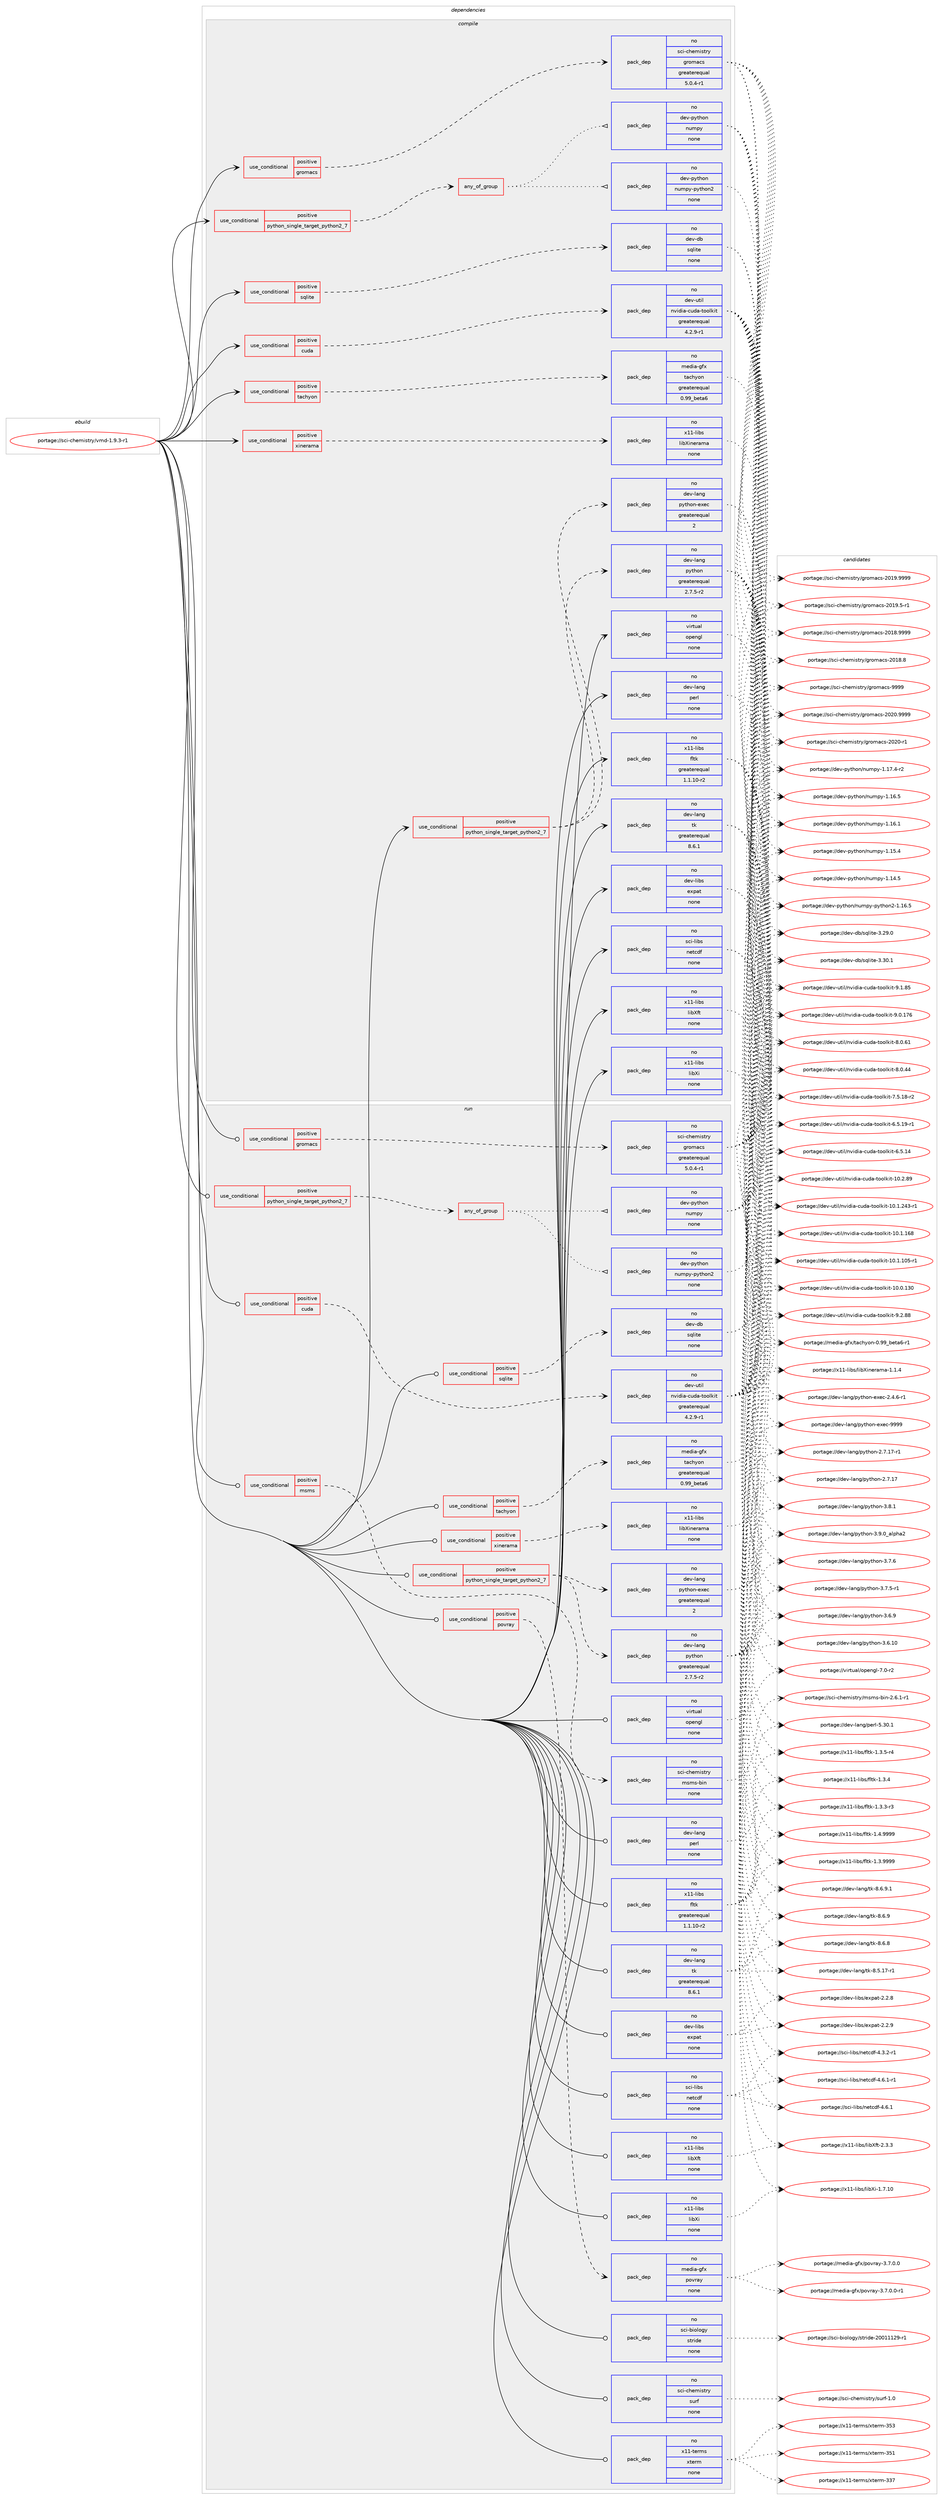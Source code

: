 digraph prolog {

# *************
# Graph options
# *************

newrank=true;
concentrate=true;
compound=true;
graph [rankdir=LR,fontname=Helvetica,fontsize=10,ranksep=1.5];#, ranksep=2.5, nodesep=0.2];
edge  [arrowhead=vee];
node  [fontname=Helvetica,fontsize=10];

# **********
# The ebuild
# **********

subgraph cluster_leftcol {
color=gray;
rank=same;
label=<<i>ebuild</i>>;
id [label="portage://sci-chemistry/vmd-1.9.3-r1", color=red, width=4, href="../sci-chemistry/vmd-1.9.3-r1.svg"];
}

# ****************
# The dependencies
# ****************

subgraph cluster_midcol {
color=gray;
label=<<i>dependencies</i>>;
subgraph cluster_compile {
fillcolor="#eeeeee";
style=filled;
label=<<i>compile</i>>;
subgraph cond20240 {
dependency99669 [label=<<TABLE BORDER="0" CELLBORDER="1" CELLSPACING="0" CELLPADDING="4"><TR><TD ROWSPAN="3" CELLPADDING="10">use_conditional</TD></TR><TR><TD>positive</TD></TR><TR><TD>cuda</TD></TR></TABLE>>, shape=none, color=red];
subgraph pack77766 {
dependency99670 [label=<<TABLE BORDER="0" CELLBORDER="1" CELLSPACING="0" CELLPADDING="4" WIDTH="220"><TR><TD ROWSPAN="6" CELLPADDING="30">pack_dep</TD></TR><TR><TD WIDTH="110">no</TD></TR><TR><TD>dev-util</TD></TR><TR><TD>nvidia-cuda-toolkit</TD></TR><TR><TD>greaterequal</TD></TR><TR><TD>4.2.9-r1</TD></TR></TABLE>>, shape=none, color=blue];
}
dependency99669:e -> dependency99670:w [weight=20,style="dashed",arrowhead="vee"];
}
id:e -> dependency99669:w [weight=20,style="solid",arrowhead="vee"];
subgraph cond20241 {
dependency99671 [label=<<TABLE BORDER="0" CELLBORDER="1" CELLSPACING="0" CELLPADDING="4"><TR><TD ROWSPAN="3" CELLPADDING="10">use_conditional</TD></TR><TR><TD>positive</TD></TR><TR><TD>gromacs</TD></TR></TABLE>>, shape=none, color=red];
subgraph pack77767 {
dependency99672 [label=<<TABLE BORDER="0" CELLBORDER="1" CELLSPACING="0" CELLPADDING="4" WIDTH="220"><TR><TD ROWSPAN="6" CELLPADDING="30">pack_dep</TD></TR><TR><TD WIDTH="110">no</TD></TR><TR><TD>sci-chemistry</TD></TR><TR><TD>gromacs</TD></TR><TR><TD>greaterequal</TD></TR><TR><TD>5.0.4-r1</TD></TR></TABLE>>, shape=none, color=blue];
}
dependency99671:e -> dependency99672:w [weight=20,style="dashed",arrowhead="vee"];
}
id:e -> dependency99671:w [weight=20,style="solid",arrowhead="vee"];
subgraph cond20242 {
dependency99673 [label=<<TABLE BORDER="0" CELLBORDER="1" CELLSPACING="0" CELLPADDING="4"><TR><TD ROWSPAN="3" CELLPADDING="10">use_conditional</TD></TR><TR><TD>positive</TD></TR><TR><TD>python_single_target_python2_7</TD></TR></TABLE>>, shape=none, color=red];
subgraph any1579 {
dependency99674 [label=<<TABLE BORDER="0" CELLBORDER="1" CELLSPACING="0" CELLPADDING="4"><TR><TD CELLPADDING="10">any_of_group</TD></TR></TABLE>>, shape=none, color=red];subgraph pack77768 {
dependency99675 [label=<<TABLE BORDER="0" CELLBORDER="1" CELLSPACING="0" CELLPADDING="4" WIDTH="220"><TR><TD ROWSPAN="6" CELLPADDING="30">pack_dep</TD></TR><TR><TD WIDTH="110">no</TD></TR><TR><TD>dev-python</TD></TR><TR><TD>numpy-python2</TD></TR><TR><TD>none</TD></TR><TR><TD></TD></TR></TABLE>>, shape=none, color=blue];
}
dependency99674:e -> dependency99675:w [weight=20,style="dotted",arrowhead="oinv"];
subgraph pack77769 {
dependency99676 [label=<<TABLE BORDER="0" CELLBORDER="1" CELLSPACING="0" CELLPADDING="4" WIDTH="220"><TR><TD ROWSPAN="6" CELLPADDING="30">pack_dep</TD></TR><TR><TD WIDTH="110">no</TD></TR><TR><TD>dev-python</TD></TR><TR><TD>numpy</TD></TR><TR><TD>none</TD></TR><TR><TD></TD></TR></TABLE>>, shape=none, color=blue];
}
dependency99674:e -> dependency99676:w [weight=20,style="dotted",arrowhead="oinv"];
}
dependency99673:e -> dependency99674:w [weight=20,style="dashed",arrowhead="vee"];
}
id:e -> dependency99673:w [weight=20,style="solid",arrowhead="vee"];
subgraph cond20243 {
dependency99677 [label=<<TABLE BORDER="0" CELLBORDER="1" CELLSPACING="0" CELLPADDING="4"><TR><TD ROWSPAN="3" CELLPADDING="10">use_conditional</TD></TR><TR><TD>positive</TD></TR><TR><TD>python_single_target_python2_7</TD></TR></TABLE>>, shape=none, color=red];
subgraph pack77770 {
dependency99678 [label=<<TABLE BORDER="0" CELLBORDER="1" CELLSPACING="0" CELLPADDING="4" WIDTH="220"><TR><TD ROWSPAN="6" CELLPADDING="30">pack_dep</TD></TR><TR><TD WIDTH="110">no</TD></TR><TR><TD>dev-lang</TD></TR><TR><TD>python</TD></TR><TR><TD>greaterequal</TD></TR><TR><TD>2.7.5-r2</TD></TR></TABLE>>, shape=none, color=blue];
}
dependency99677:e -> dependency99678:w [weight=20,style="dashed",arrowhead="vee"];
subgraph pack77771 {
dependency99679 [label=<<TABLE BORDER="0" CELLBORDER="1" CELLSPACING="0" CELLPADDING="4" WIDTH="220"><TR><TD ROWSPAN="6" CELLPADDING="30">pack_dep</TD></TR><TR><TD WIDTH="110">no</TD></TR><TR><TD>dev-lang</TD></TR><TR><TD>python-exec</TD></TR><TR><TD>greaterequal</TD></TR><TR><TD>2</TD></TR></TABLE>>, shape=none, color=blue];
}
dependency99677:e -> dependency99679:w [weight=20,style="dashed",arrowhead="vee"];
}
id:e -> dependency99677:w [weight=20,style="solid",arrowhead="vee"];
subgraph cond20244 {
dependency99680 [label=<<TABLE BORDER="0" CELLBORDER="1" CELLSPACING="0" CELLPADDING="4"><TR><TD ROWSPAN="3" CELLPADDING="10">use_conditional</TD></TR><TR><TD>positive</TD></TR><TR><TD>sqlite</TD></TR></TABLE>>, shape=none, color=red];
subgraph pack77772 {
dependency99681 [label=<<TABLE BORDER="0" CELLBORDER="1" CELLSPACING="0" CELLPADDING="4" WIDTH="220"><TR><TD ROWSPAN="6" CELLPADDING="30">pack_dep</TD></TR><TR><TD WIDTH="110">no</TD></TR><TR><TD>dev-db</TD></TR><TR><TD>sqlite</TD></TR><TR><TD>none</TD></TR><TR><TD></TD></TR></TABLE>>, shape=none, color=blue];
}
dependency99680:e -> dependency99681:w [weight=20,style="dashed",arrowhead="vee"];
}
id:e -> dependency99680:w [weight=20,style="solid",arrowhead="vee"];
subgraph cond20245 {
dependency99682 [label=<<TABLE BORDER="0" CELLBORDER="1" CELLSPACING="0" CELLPADDING="4"><TR><TD ROWSPAN="3" CELLPADDING="10">use_conditional</TD></TR><TR><TD>positive</TD></TR><TR><TD>tachyon</TD></TR></TABLE>>, shape=none, color=red];
subgraph pack77773 {
dependency99683 [label=<<TABLE BORDER="0" CELLBORDER="1" CELLSPACING="0" CELLPADDING="4" WIDTH="220"><TR><TD ROWSPAN="6" CELLPADDING="30">pack_dep</TD></TR><TR><TD WIDTH="110">no</TD></TR><TR><TD>media-gfx</TD></TR><TR><TD>tachyon</TD></TR><TR><TD>greaterequal</TD></TR><TR><TD>0.99_beta6</TD></TR></TABLE>>, shape=none, color=blue];
}
dependency99682:e -> dependency99683:w [weight=20,style="dashed",arrowhead="vee"];
}
id:e -> dependency99682:w [weight=20,style="solid",arrowhead="vee"];
subgraph cond20246 {
dependency99684 [label=<<TABLE BORDER="0" CELLBORDER="1" CELLSPACING="0" CELLPADDING="4"><TR><TD ROWSPAN="3" CELLPADDING="10">use_conditional</TD></TR><TR><TD>positive</TD></TR><TR><TD>xinerama</TD></TR></TABLE>>, shape=none, color=red];
subgraph pack77774 {
dependency99685 [label=<<TABLE BORDER="0" CELLBORDER="1" CELLSPACING="0" CELLPADDING="4" WIDTH="220"><TR><TD ROWSPAN="6" CELLPADDING="30">pack_dep</TD></TR><TR><TD WIDTH="110">no</TD></TR><TR><TD>x11-libs</TD></TR><TR><TD>libXinerama</TD></TR><TR><TD>none</TD></TR><TR><TD></TD></TR></TABLE>>, shape=none, color=blue];
}
dependency99684:e -> dependency99685:w [weight=20,style="dashed",arrowhead="vee"];
}
id:e -> dependency99684:w [weight=20,style="solid",arrowhead="vee"];
subgraph pack77775 {
dependency99686 [label=<<TABLE BORDER="0" CELLBORDER="1" CELLSPACING="0" CELLPADDING="4" WIDTH="220"><TR><TD ROWSPAN="6" CELLPADDING="30">pack_dep</TD></TR><TR><TD WIDTH="110">no</TD></TR><TR><TD>dev-lang</TD></TR><TR><TD>perl</TD></TR><TR><TD>none</TD></TR><TR><TD></TD></TR></TABLE>>, shape=none, color=blue];
}
id:e -> dependency99686:w [weight=20,style="solid",arrowhead="vee"];
subgraph pack77776 {
dependency99687 [label=<<TABLE BORDER="0" CELLBORDER="1" CELLSPACING="0" CELLPADDING="4" WIDTH="220"><TR><TD ROWSPAN="6" CELLPADDING="30">pack_dep</TD></TR><TR><TD WIDTH="110">no</TD></TR><TR><TD>dev-lang</TD></TR><TR><TD>tk</TD></TR><TR><TD>greaterequal</TD></TR><TR><TD>8.6.1</TD></TR></TABLE>>, shape=none, color=blue];
}
id:e -> dependency99687:w [weight=20,style="solid",arrowhead="vee"];
subgraph pack77777 {
dependency99688 [label=<<TABLE BORDER="0" CELLBORDER="1" CELLSPACING="0" CELLPADDING="4" WIDTH="220"><TR><TD ROWSPAN="6" CELLPADDING="30">pack_dep</TD></TR><TR><TD WIDTH="110">no</TD></TR><TR><TD>dev-libs</TD></TR><TR><TD>expat</TD></TR><TR><TD>none</TD></TR><TR><TD></TD></TR></TABLE>>, shape=none, color=blue];
}
id:e -> dependency99688:w [weight=20,style="solid",arrowhead="vee"];
subgraph pack77778 {
dependency99689 [label=<<TABLE BORDER="0" CELLBORDER="1" CELLSPACING="0" CELLPADDING="4" WIDTH="220"><TR><TD ROWSPAN="6" CELLPADDING="30">pack_dep</TD></TR><TR><TD WIDTH="110">no</TD></TR><TR><TD>sci-libs</TD></TR><TR><TD>netcdf</TD></TR><TR><TD>none</TD></TR><TR><TD></TD></TR></TABLE>>, shape=none, color=blue];
}
id:e -> dependency99689:w [weight=20,style="solid",arrowhead="vee"];
subgraph pack77779 {
dependency99690 [label=<<TABLE BORDER="0" CELLBORDER="1" CELLSPACING="0" CELLPADDING="4" WIDTH="220"><TR><TD ROWSPAN="6" CELLPADDING="30">pack_dep</TD></TR><TR><TD WIDTH="110">no</TD></TR><TR><TD>virtual</TD></TR><TR><TD>opengl</TD></TR><TR><TD>none</TD></TR><TR><TD></TD></TR></TABLE>>, shape=none, color=blue];
}
id:e -> dependency99690:w [weight=20,style="solid",arrowhead="vee"];
subgraph pack77780 {
dependency99691 [label=<<TABLE BORDER="0" CELLBORDER="1" CELLSPACING="0" CELLPADDING="4" WIDTH="220"><TR><TD ROWSPAN="6" CELLPADDING="30">pack_dep</TD></TR><TR><TD WIDTH="110">no</TD></TR><TR><TD>x11-libs</TD></TR><TR><TD>fltk</TD></TR><TR><TD>greaterequal</TD></TR><TR><TD>1.1.10-r2</TD></TR></TABLE>>, shape=none, color=blue];
}
id:e -> dependency99691:w [weight=20,style="solid",arrowhead="vee"];
subgraph pack77781 {
dependency99692 [label=<<TABLE BORDER="0" CELLBORDER="1" CELLSPACING="0" CELLPADDING="4" WIDTH="220"><TR><TD ROWSPAN="6" CELLPADDING="30">pack_dep</TD></TR><TR><TD WIDTH="110">no</TD></TR><TR><TD>x11-libs</TD></TR><TR><TD>libXft</TD></TR><TR><TD>none</TD></TR><TR><TD></TD></TR></TABLE>>, shape=none, color=blue];
}
id:e -> dependency99692:w [weight=20,style="solid",arrowhead="vee"];
subgraph pack77782 {
dependency99693 [label=<<TABLE BORDER="0" CELLBORDER="1" CELLSPACING="0" CELLPADDING="4" WIDTH="220"><TR><TD ROWSPAN="6" CELLPADDING="30">pack_dep</TD></TR><TR><TD WIDTH="110">no</TD></TR><TR><TD>x11-libs</TD></TR><TR><TD>libXi</TD></TR><TR><TD>none</TD></TR><TR><TD></TD></TR></TABLE>>, shape=none, color=blue];
}
id:e -> dependency99693:w [weight=20,style="solid",arrowhead="vee"];
}
subgraph cluster_compileandrun {
fillcolor="#eeeeee";
style=filled;
label=<<i>compile and run</i>>;
}
subgraph cluster_run {
fillcolor="#eeeeee";
style=filled;
label=<<i>run</i>>;
subgraph cond20247 {
dependency99694 [label=<<TABLE BORDER="0" CELLBORDER="1" CELLSPACING="0" CELLPADDING="4"><TR><TD ROWSPAN="3" CELLPADDING="10">use_conditional</TD></TR><TR><TD>positive</TD></TR><TR><TD>cuda</TD></TR></TABLE>>, shape=none, color=red];
subgraph pack77783 {
dependency99695 [label=<<TABLE BORDER="0" CELLBORDER="1" CELLSPACING="0" CELLPADDING="4" WIDTH="220"><TR><TD ROWSPAN="6" CELLPADDING="30">pack_dep</TD></TR><TR><TD WIDTH="110">no</TD></TR><TR><TD>dev-util</TD></TR><TR><TD>nvidia-cuda-toolkit</TD></TR><TR><TD>greaterequal</TD></TR><TR><TD>4.2.9-r1</TD></TR></TABLE>>, shape=none, color=blue];
}
dependency99694:e -> dependency99695:w [weight=20,style="dashed",arrowhead="vee"];
}
id:e -> dependency99694:w [weight=20,style="solid",arrowhead="odot"];
subgraph cond20248 {
dependency99696 [label=<<TABLE BORDER="0" CELLBORDER="1" CELLSPACING="0" CELLPADDING="4"><TR><TD ROWSPAN="3" CELLPADDING="10">use_conditional</TD></TR><TR><TD>positive</TD></TR><TR><TD>gromacs</TD></TR></TABLE>>, shape=none, color=red];
subgraph pack77784 {
dependency99697 [label=<<TABLE BORDER="0" CELLBORDER="1" CELLSPACING="0" CELLPADDING="4" WIDTH="220"><TR><TD ROWSPAN="6" CELLPADDING="30">pack_dep</TD></TR><TR><TD WIDTH="110">no</TD></TR><TR><TD>sci-chemistry</TD></TR><TR><TD>gromacs</TD></TR><TR><TD>greaterequal</TD></TR><TR><TD>5.0.4-r1</TD></TR></TABLE>>, shape=none, color=blue];
}
dependency99696:e -> dependency99697:w [weight=20,style="dashed",arrowhead="vee"];
}
id:e -> dependency99696:w [weight=20,style="solid",arrowhead="odot"];
subgraph cond20249 {
dependency99698 [label=<<TABLE BORDER="0" CELLBORDER="1" CELLSPACING="0" CELLPADDING="4"><TR><TD ROWSPAN="3" CELLPADDING="10">use_conditional</TD></TR><TR><TD>positive</TD></TR><TR><TD>msms</TD></TR></TABLE>>, shape=none, color=red];
subgraph pack77785 {
dependency99699 [label=<<TABLE BORDER="0" CELLBORDER="1" CELLSPACING="0" CELLPADDING="4" WIDTH="220"><TR><TD ROWSPAN="6" CELLPADDING="30">pack_dep</TD></TR><TR><TD WIDTH="110">no</TD></TR><TR><TD>sci-chemistry</TD></TR><TR><TD>msms-bin</TD></TR><TR><TD>none</TD></TR><TR><TD></TD></TR></TABLE>>, shape=none, color=blue];
}
dependency99698:e -> dependency99699:w [weight=20,style="dashed",arrowhead="vee"];
}
id:e -> dependency99698:w [weight=20,style="solid",arrowhead="odot"];
subgraph cond20250 {
dependency99700 [label=<<TABLE BORDER="0" CELLBORDER="1" CELLSPACING="0" CELLPADDING="4"><TR><TD ROWSPAN="3" CELLPADDING="10">use_conditional</TD></TR><TR><TD>positive</TD></TR><TR><TD>povray</TD></TR></TABLE>>, shape=none, color=red];
subgraph pack77786 {
dependency99701 [label=<<TABLE BORDER="0" CELLBORDER="1" CELLSPACING="0" CELLPADDING="4" WIDTH="220"><TR><TD ROWSPAN="6" CELLPADDING="30">pack_dep</TD></TR><TR><TD WIDTH="110">no</TD></TR><TR><TD>media-gfx</TD></TR><TR><TD>povray</TD></TR><TR><TD>none</TD></TR><TR><TD></TD></TR></TABLE>>, shape=none, color=blue];
}
dependency99700:e -> dependency99701:w [weight=20,style="dashed",arrowhead="vee"];
}
id:e -> dependency99700:w [weight=20,style="solid",arrowhead="odot"];
subgraph cond20251 {
dependency99702 [label=<<TABLE BORDER="0" CELLBORDER="1" CELLSPACING="0" CELLPADDING="4"><TR><TD ROWSPAN="3" CELLPADDING="10">use_conditional</TD></TR><TR><TD>positive</TD></TR><TR><TD>python_single_target_python2_7</TD></TR></TABLE>>, shape=none, color=red];
subgraph any1580 {
dependency99703 [label=<<TABLE BORDER="0" CELLBORDER="1" CELLSPACING="0" CELLPADDING="4"><TR><TD CELLPADDING="10">any_of_group</TD></TR></TABLE>>, shape=none, color=red];subgraph pack77787 {
dependency99704 [label=<<TABLE BORDER="0" CELLBORDER="1" CELLSPACING="0" CELLPADDING="4" WIDTH="220"><TR><TD ROWSPAN="6" CELLPADDING="30">pack_dep</TD></TR><TR><TD WIDTH="110">no</TD></TR><TR><TD>dev-python</TD></TR><TR><TD>numpy-python2</TD></TR><TR><TD>none</TD></TR><TR><TD></TD></TR></TABLE>>, shape=none, color=blue];
}
dependency99703:e -> dependency99704:w [weight=20,style="dotted",arrowhead="oinv"];
subgraph pack77788 {
dependency99705 [label=<<TABLE BORDER="0" CELLBORDER="1" CELLSPACING="0" CELLPADDING="4" WIDTH="220"><TR><TD ROWSPAN="6" CELLPADDING="30">pack_dep</TD></TR><TR><TD WIDTH="110">no</TD></TR><TR><TD>dev-python</TD></TR><TR><TD>numpy</TD></TR><TR><TD>none</TD></TR><TR><TD></TD></TR></TABLE>>, shape=none, color=blue];
}
dependency99703:e -> dependency99705:w [weight=20,style="dotted",arrowhead="oinv"];
}
dependency99702:e -> dependency99703:w [weight=20,style="dashed",arrowhead="vee"];
}
id:e -> dependency99702:w [weight=20,style="solid",arrowhead="odot"];
subgraph cond20252 {
dependency99706 [label=<<TABLE BORDER="0" CELLBORDER="1" CELLSPACING="0" CELLPADDING="4"><TR><TD ROWSPAN="3" CELLPADDING="10">use_conditional</TD></TR><TR><TD>positive</TD></TR><TR><TD>python_single_target_python2_7</TD></TR></TABLE>>, shape=none, color=red];
subgraph pack77789 {
dependency99707 [label=<<TABLE BORDER="0" CELLBORDER="1" CELLSPACING="0" CELLPADDING="4" WIDTH="220"><TR><TD ROWSPAN="6" CELLPADDING="30">pack_dep</TD></TR><TR><TD WIDTH="110">no</TD></TR><TR><TD>dev-lang</TD></TR><TR><TD>python</TD></TR><TR><TD>greaterequal</TD></TR><TR><TD>2.7.5-r2</TD></TR></TABLE>>, shape=none, color=blue];
}
dependency99706:e -> dependency99707:w [weight=20,style="dashed",arrowhead="vee"];
subgraph pack77790 {
dependency99708 [label=<<TABLE BORDER="0" CELLBORDER="1" CELLSPACING="0" CELLPADDING="4" WIDTH="220"><TR><TD ROWSPAN="6" CELLPADDING="30">pack_dep</TD></TR><TR><TD WIDTH="110">no</TD></TR><TR><TD>dev-lang</TD></TR><TR><TD>python-exec</TD></TR><TR><TD>greaterequal</TD></TR><TR><TD>2</TD></TR></TABLE>>, shape=none, color=blue];
}
dependency99706:e -> dependency99708:w [weight=20,style="dashed",arrowhead="vee"];
}
id:e -> dependency99706:w [weight=20,style="solid",arrowhead="odot"];
subgraph cond20253 {
dependency99709 [label=<<TABLE BORDER="0" CELLBORDER="1" CELLSPACING="0" CELLPADDING="4"><TR><TD ROWSPAN="3" CELLPADDING="10">use_conditional</TD></TR><TR><TD>positive</TD></TR><TR><TD>sqlite</TD></TR></TABLE>>, shape=none, color=red];
subgraph pack77791 {
dependency99710 [label=<<TABLE BORDER="0" CELLBORDER="1" CELLSPACING="0" CELLPADDING="4" WIDTH="220"><TR><TD ROWSPAN="6" CELLPADDING="30">pack_dep</TD></TR><TR><TD WIDTH="110">no</TD></TR><TR><TD>dev-db</TD></TR><TR><TD>sqlite</TD></TR><TR><TD>none</TD></TR><TR><TD></TD></TR></TABLE>>, shape=none, color=blue];
}
dependency99709:e -> dependency99710:w [weight=20,style="dashed",arrowhead="vee"];
}
id:e -> dependency99709:w [weight=20,style="solid",arrowhead="odot"];
subgraph cond20254 {
dependency99711 [label=<<TABLE BORDER="0" CELLBORDER="1" CELLSPACING="0" CELLPADDING="4"><TR><TD ROWSPAN="3" CELLPADDING="10">use_conditional</TD></TR><TR><TD>positive</TD></TR><TR><TD>tachyon</TD></TR></TABLE>>, shape=none, color=red];
subgraph pack77792 {
dependency99712 [label=<<TABLE BORDER="0" CELLBORDER="1" CELLSPACING="0" CELLPADDING="4" WIDTH="220"><TR><TD ROWSPAN="6" CELLPADDING="30">pack_dep</TD></TR><TR><TD WIDTH="110">no</TD></TR><TR><TD>media-gfx</TD></TR><TR><TD>tachyon</TD></TR><TR><TD>greaterequal</TD></TR><TR><TD>0.99_beta6</TD></TR></TABLE>>, shape=none, color=blue];
}
dependency99711:e -> dependency99712:w [weight=20,style="dashed",arrowhead="vee"];
}
id:e -> dependency99711:w [weight=20,style="solid",arrowhead="odot"];
subgraph cond20255 {
dependency99713 [label=<<TABLE BORDER="0" CELLBORDER="1" CELLSPACING="0" CELLPADDING="4"><TR><TD ROWSPAN="3" CELLPADDING="10">use_conditional</TD></TR><TR><TD>positive</TD></TR><TR><TD>xinerama</TD></TR></TABLE>>, shape=none, color=red];
subgraph pack77793 {
dependency99714 [label=<<TABLE BORDER="0" CELLBORDER="1" CELLSPACING="0" CELLPADDING="4" WIDTH="220"><TR><TD ROWSPAN="6" CELLPADDING="30">pack_dep</TD></TR><TR><TD WIDTH="110">no</TD></TR><TR><TD>x11-libs</TD></TR><TR><TD>libXinerama</TD></TR><TR><TD>none</TD></TR><TR><TD></TD></TR></TABLE>>, shape=none, color=blue];
}
dependency99713:e -> dependency99714:w [weight=20,style="dashed",arrowhead="vee"];
}
id:e -> dependency99713:w [weight=20,style="solid",arrowhead="odot"];
subgraph pack77794 {
dependency99715 [label=<<TABLE BORDER="0" CELLBORDER="1" CELLSPACING="0" CELLPADDING="4" WIDTH="220"><TR><TD ROWSPAN="6" CELLPADDING="30">pack_dep</TD></TR><TR><TD WIDTH="110">no</TD></TR><TR><TD>dev-lang</TD></TR><TR><TD>perl</TD></TR><TR><TD>none</TD></TR><TR><TD></TD></TR></TABLE>>, shape=none, color=blue];
}
id:e -> dependency99715:w [weight=20,style="solid",arrowhead="odot"];
subgraph pack77795 {
dependency99716 [label=<<TABLE BORDER="0" CELLBORDER="1" CELLSPACING="0" CELLPADDING="4" WIDTH="220"><TR><TD ROWSPAN="6" CELLPADDING="30">pack_dep</TD></TR><TR><TD WIDTH="110">no</TD></TR><TR><TD>dev-lang</TD></TR><TR><TD>tk</TD></TR><TR><TD>greaterequal</TD></TR><TR><TD>8.6.1</TD></TR></TABLE>>, shape=none, color=blue];
}
id:e -> dependency99716:w [weight=20,style="solid",arrowhead="odot"];
subgraph pack77796 {
dependency99717 [label=<<TABLE BORDER="0" CELLBORDER="1" CELLSPACING="0" CELLPADDING="4" WIDTH="220"><TR><TD ROWSPAN="6" CELLPADDING="30">pack_dep</TD></TR><TR><TD WIDTH="110">no</TD></TR><TR><TD>dev-libs</TD></TR><TR><TD>expat</TD></TR><TR><TD>none</TD></TR><TR><TD></TD></TR></TABLE>>, shape=none, color=blue];
}
id:e -> dependency99717:w [weight=20,style="solid",arrowhead="odot"];
subgraph pack77797 {
dependency99718 [label=<<TABLE BORDER="0" CELLBORDER="1" CELLSPACING="0" CELLPADDING="4" WIDTH="220"><TR><TD ROWSPAN="6" CELLPADDING="30">pack_dep</TD></TR><TR><TD WIDTH="110">no</TD></TR><TR><TD>sci-biology</TD></TR><TR><TD>stride</TD></TR><TR><TD>none</TD></TR><TR><TD></TD></TR></TABLE>>, shape=none, color=blue];
}
id:e -> dependency99718:w [weight=20,style="solid",arrowhead="odot"];
subgraph pack77798 {
dependency99719 [label=<<TABLE BORDER="0" CELLBORDER="1" CELLSPACING="0" CELLPADDING="4" WIDTH="220"><TR><TD ROWSPAN="6" CELLPADDING="30">pack_dep</TD></TR><TR><TD WIDTH="110">no</TD></TR><TR><TD>sci-chemistry</TD></TR><TR><TD>surf</TD></TR><TR><TD>none</TD></TR><TR><TD></TD></TR></TABLE>>, shape=none, color=blue];
}
id:e -> dependency99719:w [weight=20,style="solid",arrowhead="odot"];
subgraph pack77799 {
dependency99720 [label=<<TABLE BORDER="0" CELLBORDER="1" CELLSPACING="0" CELLPADDING="4" WIDTH="220"><TR><TD ROWSPAN="6" CELLPADDING="30">pack_dep</TD></TR><TR><TD WIDTH="110">no</TD></TR><TR><TD>sci-libs</TD></TR><TR><TD>netcdf</TD></TR><TR><TD>none</TD></TR><TR><TD></TD></TR></TABLE>>, shape=none, color=blue];
}
id:e -> dependency99720:w [weight=20,style="solid",arrowhead="odot"];
subgraph pack77800 {
dependency99721 [label=<<TABLE BORDER="0" CELLBORDER="1" CELLSPACING="0" CELLPADDING="4" WIDTH="220"><TR><TD ROWSPAN="6" CELLPADDING="30">pack_dep</TD></TR><TR><TD WIDTH="110">no</TD></TR><TR><TD>virtual</TD></TR><TR><TD>opengl</TD></TR><TR><TD>none</TD></TR><TR><TD></TD></TR></TABLE>>, shape=none, color=blue];
}
id:e -> dependency99721:w [weight=20,style="solid",arrowhead="odot"];
subgraph pack77801 {
dependency99722 [label=<<TABLE BORDER="0" CELLBORDER="1" CELLSPACING="0" CELLPADDING="4" WIDTH="220"><TR><TD ROWSPAN="6" CELLPADDING="30">pack_dep</TD></TR><TR><TD WIDTH="110">no</TD></TR><TR><TD>x11-libs</TD></TR><TR><TD>fltk</TD></TR><TR><TD>greaterequal</TD></TR><TR><TD>1.1.10-r2</TD></TR></TABLE>>, shape=none, color=blue];
}
id:e -> dependency99722:w [weight=20,style="solid",arrowhead="odot"];
subgraph pack77802 {
dependency99723 [label=<<TABLE BORDER="0" CELLBORDER="1" CELLSPACING="0" CELLPADDING="4" WIDTH="220"><TR><TD ROWSPAN="6" CELLPADDING="30">pack_dep</TD></TR><TR><TD WIDTH="110">no</TD></TR><TR><TD>x11-libs</TD></TR><TR><TD>libXft</TD></TR><TR><TD>none</TD></TR><TR><TD></TD></TR></TABLE>>, shape=none, color=blue];
}
id:e -> dependency99723:w [weight=20,style="solid",arrowhead="odot"];
subgraph pack77803 {
dependency99724 [label=<<TABLE BORDER="0" CELLBORDER="1" CELLSPACING="0" CELLPADDING="4" WIDTH="220"><TR><TD ROWSPAN="6" CELLPADDING="30">pack_dep</TD></TR><TR><TD WIDTH="110">no</TD></TR><TR><TD>x11-libs</TD></TR><TR><TD>libXi</TD></TR><TR><TD>none</TD></TR><TR><TD></TD></TR></TABLE>>, shape=none, color=blue];
}
id:e -> dependency99724:w [weight=20,style="solid",arrowhead="odot"];
subgraph pack77804 {
dependency99725 [label=<<TABLE BORDER="0" CELLBORDER="1" CELLSPACING="0" CELLPADDING="4" WIDTH="220"><TR><TD ROWSPAN="6" CELLPADDING="30">pack_dep</TD></TR><TR><TD WIDTH="110">no</TD></TR><TR><TD>x11-terms</TD></TR><TR><TD>xterm</TD></TR><TR><TD>none</TD></TR><TR><TD></TD></TR></TABLE>>, shape=none, color=blue];
}
id:e -> dependency99725:w [weight=20,style="solid",arrowhead="odot"];
}
}

# **************
# The candidates
# **************

subgraph cluster_choices {
rank=same;
color=gray;
label=<<i>candidates</i>>;

subgraph choice77766 {
color=black;
nodesep=1;
choice1001011184511711610510847110118105100105974599117100974511611111110810710511645574650465656 [label="portage://dev-util/nvidia-cuda-toolkit-9.2.88", color=red, width=4,href="../dev-util/nvidia-cuda-toolkit-9.2.88.svg"];
choice1001011184511711610510847110118105100105974599117100974511611111110810710511645574649465653 [label="portage://dev-util/nvidia-cuda-toolkit-9.1.85", color=red, width=4,href="../dev-util/nvidia-cuda-toolkit-9.1.85.svg"];
choice100101118451171161051084711011810510010597459911710097451161111111081071051164557464846495554 [label="portage://dev-util/nvidia-cuda-toolkit-9.0.176", color=red, width=4,href="../dev-util/nvidia-cuda-toolkit-9.0.176.svg"];
choice1001011184511711610510847110118105100105974599117100974511611111110810710511645564648465449 [label="portage://dev-util/nvidia-cuda-toolkit-8.0.61", color=red, width=4,href="../dev-util/nvidia-cuda-toolkit-8.0.61.svg"];
choice1001011184511711610510847110118105100105974599117100974511611111110810710511645564648465252 [label="portage://dev-util/nvidia-cuda-toolkit-8.0.44", color=red, width=4,href="../dev-util/nvidia-cuda-toolkit-8.0.44.svg"];
choice10010111845117116105108471101181051001059745991171009745116111111108107105116455546534649564511450 [label="portage://dev-util/nvidia-cuda-toolkit-7.5.18-r2", color=red, width=4,href="../dev-util/nvidia-cuda-toolkit-7.5.18-r2.svg"];
choice10010111845117116105108471101181051001059745991171009745116111111108107105116455446534649574511449 [label="portage://dev-util/nvidia-cuda-toolkit-6.5.19-r1", color=red, width=4,href="../dev-util/nvidia-cuda-toolkit-6.5.19-r1.svg"];
choice1001011184511711610510847110118105100105974599117100974511611111110810710511645544653464952 [label="portage://dev-util/nvidia-cuda-toolkit-6.5.14", color=red, width=4,href="../dev-util/nvidia-cuda-toolkit-6.5.14.svg"];
choice100101118451171161051084711011810510010597459911710097451161111111081071051164549484650465657 [label="portage://dev-util/nvidia-cuda-toolkit-10.2.89", color=red, width=4,href="../dev-util/nvidia-cuda-toolkit-10.2.89.svg"];
choice100101118451171161051084711011810510010597459911710097451161111111081071051164549484649465052514511449 [label="portage://dev-util/nvidia-cuda-toolkit-10.1.243-r1", color=red, width=4,href="../dev-util/nvidia-cuda-toolkit-10.1.243-r1.svg"];
choice10010111845117116105108471101181051001059745991171009745116111111108107105116454948464946495456 [label="portage://dev-util/nvidia-cuda-toolkit-10.1.168", color=red, width=4,href="../dev-util/nvidia-cuda-toolkit-10.1.168.svg"];
choice100101118451171161051084711011810510010597459911710097451161111111081071051164549484649464948534511449 [label="portage://dev-util/nvidia-cuda-toolkit-10.1.105-r1", color=red, width=4,href="../dev-util/nvidia-cuda-toolkit-10.1.105-r1.svg"];
choice10010111845117116105108471101181051001059745991171009745116111111108107105116454948464846495148 [label="portage://dev-util/nvidia-cuda-toolkit-10.0.130", color=red, width=4,href="../dev-util/nvidia-cuda-toolkit-10.0.130.svg"];
dependency99670:e -> choice1001011184511711610510847110118105100105974599117100974511611111110810710511645574650465656:w [style=dotted,weight="100"];
dependency99670:e -> choice1001011184511711610510847110118105100105974599117100974511611111110810710511645574649465653:w [style=dotted,weight="100"];
dependency99670:e -> choice100101118451171161051084711011810510010597459911710097451161111111081071051164557464846495554:w [style=dotted,weight="100"];
dependency99670:e -> choice1001011184511711610510847110118105100105974599117100974511611111110810710511645564648465449:w [style=dotted,weight="100"];
dependency99670:e -> choice1001011184511711610510847110118105100105974599117100974511611111110810710511645564648465252:w [style=dotted,weight="100"];
dependency99670:e -> choice10010111845117116105108471101181051001059745991171009745116111111108107105116455546534649564511450:w [style=dotted,weight="100"];
dependency99670:e -> choice10010111845117116105108471101181051001059745991171009745116111111108107105116455446534649574511449:w [style=dotted,weight="100"];
dependency99670:e -> choice1001011184511711610510847110118105100105974599117100974511611111110810710511645544653464952:w [style=dotted,weight="100"];
dependency99670:e -> choice100101118451171161051084711011810510010597459911710097451161111111081071051164549484650465657:w [style=dotted,weight="100"];
dependency99670:e -> choice100101118451171161051084711011810510010597459911710097451161111111081071051164549484649465052514511449:w [style=dotted,weight="100"];
dependency99670:e -> choice10010111845117116105108471101181051001059745991171009745116111111108107105116454948464946495456:w [style=dotted,weight="100"];
dependency99670:e -> choice100101118451171161051084711011810510010597459911710097451161111111081071051164549484649464948534511449:w [style=dotted,weight="100"];
dependency99670:e -> choice10010111845117116105108471101181051001059745991171009745116111111108107105116454948464846495148:w [style=dotted,weight="100"];
}
subgraph choice77767 {
color=black;
nodesep=1;
choice1159910545991041011091051151161141214710311411110997991154557575757 [label="portage://sci-chemistry/gromacs-9999", color=red, width=4,href="../sci-chemistry/gromacs-9999.svg"];
choice11599105459910410110910511511611412147103114111109979911545504850484657575757 [label="portage://sci-chemistry/gromacs-2020.9999", color=red, width=4,href="../sci-chemistry/gromacs-2020.9999.svg"];
choice11599105459910410110910511511611412147103114111109979911545504850484511449 [label="portage://sci-chemistry/gromacs-2020-r1", color=red, width=4,href="../sci-chemistry/gromacs-2020-r1.svg"];
choice11599105459910410110910511511611412147103114111109979911545504849574657575757 [label="portage://sci-chemistry/gromacs-2019.9999", color=red, width=4,href="../sci-chemistry/gromacs-2019.9999.svg"];
choice115991054599104101109105115116114121471031141111099799115455048495746534511449 [label="portage://sci-chemistry/gromacs-2019.5-r1", color=red, width=4,href="../sci-chemistry/gromacs-2019.5-r1.svg"];
choice11599105459910410110910511511611412147103114111109979911545504849564657575757 [label="portage://sci-chemistry/gromacs-2018.9999", color=red, width=4,href="../sci-chemistry/gromacs-2018.9999.svg"];
choice11599105459910410110910511511611412147103114111109979911545504849564656 [label="portage://sci-chemistry/gromacs-2018.8", color=red, width=4,href="../sci-chemistry/gromacs-2018.8.svg"];
dependency99672:e -> choice1159910545991041011091051151161141214710311411110997991154557575757:w [style=dotted,weight="100"];
dependency99672:e -> choice11599105459910410110910511511611412147103114111109979911545504850484657575757:w [style=dotted,weight="100"];
dependency99672:e -> choice11599105459910410110910511511611412147103114111109979911545504850484511449:w [style=dotted,weight="100"];
dependency99672:e -> choice11599105459910410110910511511611412147103114111109979911545504849574657575757:w [style=dotted,weight="100"];
dependency99672:e -> choice115991054599104101109105115116114121471031141111099799115455048495746534511449:w [style=dotted,weight="100"];
dependency99672:e -> choice11599105459910410110910511511611412147103114111109979911545504849564657575757:w [style=dotted,weight="100"];
dependency99672:e -> choice11599105459910410110910511511611412147103114111109979911545504849564656:w [style=dotted,weight="100"];
}
subgraph choice77768 {
color=black;
nodesep=1;
choice1001011184511212111610411111047110117109112121451121211161041111105045494649544653 [label="portage://dev-python/numpy-python2-1.16.5", color=red, width=4,href="../dev-python/numpy-python2-1.16.5.svg"];
dependency99675:e -> choice1001011184511212111610411111047110117109112121451121211161041111105045494649544653:w [style=dotted,weight="100"];
}
subgraph choice77769 {
color=black;
nodesep=1;
choice1001011184511212111610411111047110117109112121454946495546524511450 [label="portage://dev-python/numpy-1.17.4-r2", color=red, width=4,href="../dev-python/numpy-1.17.4-r2.svg"];
choice100101118451121211161041111104711011710911212145494649544653 [label="portage://dev-python/numpy-1.16.5", color=red, width=4,href="../dev-python/numpy-1.16.5.svg"];
choice100101118451121211161041111104711011710911212145494649544649 [label="portage://dev-python/numpy-1.16.1", color=red, width=4,href="../dev-python/numpy-1.16.1.svg"];
choice100101118451121211161041111104711011710911212145494649534652 [label="portage://dev-python/numpy-1.15.4", color=red, width=4,href="../dev-python/numpy-1.15.4.svg"];
choice100101118451121211161041111104711011710911212145494649524653 [label="portage://dev-python/numpy-1.14.5", color=red, width=4,href="../dev-python/numpy-1.14.5.svg"];
dependency99676:e -> choice1001011184511212111610411111047110117109112121454946495546524511450:w [style=dotted,weight="100"];
dependency99676:e -> choice100101118451121211161041111104711011710911212145494649544653:w [style=dotted,weight="100"];
dependency99676:e -> choice100101118451121211161041111104711011710911212145494649544649:w [style=dotted,weight="100"];
dependency99676:e -> choice100101118451121211161041111104711011710911212145494649534652:w [style=dotted,weight="100"];
dependency99676:e -> choice100101118451121211161041111104711011710911212145494649524653:w [style=dotted,weight="100"];
}
subgraph choice77770 {
color=black;
nodesep=1;
choice10010111845108971101034711212111610411111045514657464895971081121049750 [label="portage://dev-lang/python-3.9.0_alpha2", color=red, width=4,href="../dev-lang/python-3.9.0_alpha2.svg"];
choice100101118451089711010347112121116104111110455146564649 [label="portage://dev-lang/python-3.8.1", color=red, width=4,href="../dev-lang/python-3.8.1.svg"];
choice100101118451089711010347112121116104111110455146554654 [label="portage://dev-lang/python-3.7.6", color=red, width=4,href="../dev-lang/python-3.7.6.svg"];
choice1001011184510897110103471121211161041111104551465546534511449 [label="portage://dev-lang/python-3.7.5-r1", color=red, width=4,href="../dev-lang/python-3.7.5-r1.svg"];
choice100101118451089711010347112121116104111110455146544657 [label="portage://dev-lang/python-3.6.9", color=red, width=4,href="../dev-lang/python-3.6.9.svg"];
choice10010111845108971101034711212111610411111045514654464948 [label="portage://dev-lang/python-3.6.10", color=red, width=4,href="../dev-lang/python-3.6.10.svg"];
choice100101118451089711010347112121116104111110455046554649554511449 [label="portage://dev-lang/python-2.7.17-r1", color=red, width=4,href="../dev-lang/python-2.7.17-r1.svg"];
choice10010111845108971101034711212111610411111045504655464955 [label="portage://dev-lang/python-2.7.17", color=red, width=4,href="../dev-lang/python-2.7.17.svg"];
dependency99678:e -> choice10010111845108971101034711212111610411111045514657464895971081121049750:w [style=dotted,weight="100"];
dependency99678:e -> choice100101118451089711010347112121116104111110455146564649:w [style=dotted,weight="100"];
dependency99678:e -> choice100101118451089711010347112121116104111110455146554654:w [style=dotted,weight="100"];
dependency99678:e -> choice1001011184510897110103471121211161041111104551465546534511449:w [style=dotted,weight="100"];
dependency99678:e -> choice100101118451089711010347112121116104111110455146544657:w [style=dotted,weight="100"];
dependency99678:e -> choice10010111845108971101034711212111610411111045514654464948:w [style=dotted,weight="100"];
dependency99678:e -> choice100101118451089711010347112121116104111110455046554649554511449:w [style=dotted,weight="100"];
dependency99678:e -> choice10010111845108971101034711212111610411111045504655464955:w [style=dotted,weight="100"];
}
subgraph choice77771 {
color=black;
nodesep=1;
choice10010111845108971101034711212111610411111045101120101994557575757 [label="portage://dev-lang/python-exec-9999", color=red, width=4,href="../dev-lang/python-exec-9999.svg"];
choice10010111845108971101034711212111610411111045101120101994550465246544511449 [label="portage://dev-lang/python-exec-2.4.6-r1", color=red, width=4,href="../dev-lang/python-exec-2.4.6-r1.svg"];
dependency99679:e -> choice10010111845108971101034711212111610411111045101120101994557575757:w [style=dotted,weight="100"];
dependency99679:e -> choice10010111845108971101034711212111610411111045101120101994550465246544511449:w [style=dotted,weight="100"];
}
subgraph choice77772 {
color=black;
nodesep=1;
choice10010111845100984711511310810511610145514651484649 [label="portage://dev-db/sqlite-3.30.1", color=red, width=4,href="../dev-db/sqlite-3.30.1.svg"];
choice10010111845100984711511310810511610145514650574648 [label="portage://dev-db/sqlite-3.29.0", color=red, width=4,href="../dev-db/sqlite-3.29.0.svg"];
dependency99681:e -> choice10010111845100984711511310810511610145514651484649:w [style=dotted,weight="100"];
dependency99681:e -> choice10010111845100984711511310810511610145514650574648:w [style=dotted,weight="100"];
}
subgraph choice77773 {
color=black;
nodesep=1;
choice10910110010597451031021204711697991041211111104548465757959810111697544511449 [label="portage://media-gfx/tachyon-0.99_beta6-r1", color=red, width=4,href="../media-gfx/tachyon-0.99_beta6-r1.svg"];
dependency99683:e -> choice10910110010597451031021204711697991041211111104548465757959810111697544511449:w [style=dotted,weight="100"];
}
subgraph choice77774 {
color=black;
nodesep=1;
choice120494945108105981154710810598881051101011149710997454946494652 [label="portage://x11-libs/libXinerama-1.1.4", color=red, width=4,href="../x11-libs/libXinerama-1.1.4.svg"];
dependency99685:e -> choice120494945108105981154710810598881051101011149710997454946494652:w [style=dotted,weight="100"];
}
subgraph choice77775 {
color=black;
nodesep=1;
choice10010111845108971101034711210111410845534651484649 [label="portage://dev-lang/perl-5.30.1", color=red, width=4,href="../dev-lang/perl-5.30.1.svg"];
dependency99686:e -> choice10010111845108971101034711210111410845534651484649:w [style=dotted,weight="100"];
}
subgraph choice77776 {
color=black;
nodesep=1;
choice1001011184510897110103471161074556465446574649 [label="portage://dev-lang/tk-8.6.9.1", color=red, width=4,href="../dev-lang/tk-8.6.9.1.svg"];
choice100101118451089711010347116107455646544657 [label="portage://dev-lang/tk-8.6.9", color=red, width=4,href="../dev-lang/tk-8.6.9.svg"];
choice100101118451089711010347116107455646544656 [label="portage://dev-lang/tk-8.6.8", color=red, width=4,href="../dev-lang/tk-8.6.8.svg"];
choice100101118451089711010347116107455646534649554511449 [label="portage://dev-lang/tk-8.5.17-r1", color=red, width=4,href="../dev-lang/tk-8.5.17-r1.svg"];
dependency99687:e -> choice1001011184510897110103471161074556465446574649:w [style=dotted,weight="100"];
dependency99687:e -> choice100101118451089711010347116107455646544657:w [style=dotted,weight="100"];
dependency99687:e -> choice100101118451089711010347116107455646544656:w [style=dotted,weight="100"];
dependency99687:e -> choice100101118451089711010347116107455646534649554511449:w [style=dotted,weight="100"];
}
subgraph choice77777 {
color=black;
nodesep=1;
choice10010111845108105981154710112011297116455046504657 [label="portage://dev-libs/expat-2.2.9", color=red, width=4,href="../dev-libs/expat-2.2.9.svg"];
choice10010111845108105981154710112011297116455046504656 [label="portage://dev-libs/expat-2.2.8", color=red, width=4,href="../dev-libs/expat-2.2.8.svg"];
dependency99688:e -> choice10010111845108105981154710112011297116455046504657:w [style=dotted,weight="100"];
dependency99688:e -> choice10010111845108105981154710112011297116455046504656:w [style=dotted,weight="100"];
}
subgraph choice77778 {
color=black;
nodesep=1;
choice11599105451081059811547110101116991001024552465446494511449 [label="portage://sci-libs/netcdf-4.6.1-r1", color=red, width=4,href="../sci-libs/netcdf-4.6.1-r1.svg"];
choice1159910545108105981154711010111699100102455246544649 [label="portage://sci-libs/netcdf-4.6.1", color=red, width=4,href="../sci-libs/netcdf-4.6.1.svg"];
choice11599105451081059811547110101116991001024552465146504511449 [label="portage://sci-libs/netcdf-4.3.2-r1", color=red, width=4,href="../sci-libs/netcdf-4.3.2-r1.svg"];
dependency99689:e -> choice11599105451081059811547110101116991001024552465446494511449:w [style=dotted,weight="100"];
dependency99689:e -> choice1159910545108105981154711010111699100102455246544649:w [style=dotted,weight="100"];
dependency99689:e -> choice11599105451081059811547110101116991001024552465146504511449:w [style=dotted,weight="100"];
}
subgraph choice77779 {
color=black;
nodesep=1;
choice1181051141161179710847111112101110103108455546484511450 [label="portage://virtual/opengl-7.0-r2", color=red, width=4,href="../virtual/opengl-7.0-r2.svg"];
dependency99690:e -> choice1181051141161179710847111112101110103108455546484511450:w [style=dotted,weight="100"];
}
subgraph choice77780 {
color=black;
nodesep=1;
choice1204949451081059811547102108116107454946524657575757 [label="portage://x11-libs/fltk-1.4.9999", color=red, width=4,href="../x11-libs/fltk-1.4.9999.svg"];
choice1204949451081059811547102108116107454946514657575757 [label="portage://x11-libs/fltk-1.3.9999", color=red, width=4,href="../x11-libs/fltk-1.3.9999.svg"];
choice12049494510810598115471021081161074549465146534511452 [label="portage://x11-libs/fltk-1.3.5-r4", color=red, width=4,href="../x11-libs/fltk-1.3.5-r4.svg"];
choice1204949451081059811547102108116107454946514652 [label="portage://x11-libs/fltk-1.3.4", color=red, width=4,href="../x11-libs/fltk-1.3.4.svg"];
choice12049494510810598115471021081161074549465146514511451 [label="portage://x11-libs/fltk-1.3.3-r3", color=red, width=4,href="../x11-libs/fltk-1.3.3-r3.svg"];
dependency99691:e -> choice1204949451081059811547102108116107454946524657575757:w [style=dotted,weight="100"];
dependency99691:e -> choice1204949451081059811547102108116107454946514657575757:w [style=dotted,weight="100"];
dependency99691:e -> choice12049494510810598115471021081161074549465146534511452:w [style=dotted,weight="100"];
dependency99691:e -> choice1204949451081059811547102108116107454946514652:w [style=dotted,weight="100"];
dependency99691:e -> choice12049494510810598115471021081161074549465146514511451:w [style=dotted,weight="100"];
}
subgraph choice77781 {
color=black;
nodesep=1;
choice12049494510810598115471081059888102116455046514651 [label="portage://x11-libs/libXft-2.3.3", color=red, width=4,href="../x11-libs/libXft-2.3.3.svg"];
dependency99692:e -> choice12049494510810598115471081059888102116455046514651:w [style=dotted,weight="100"];
}
subgraph choice77782 {
color=black;
nodesep=1;
choice1204949451081059811547108105988810545494655464948 [label="portage://x11-libs/libXi-1.7.10", color=red, width=4,href="../x11-libs/libXi-1.7.10.svg"];
dependency99693:e -> choice1204949451081059811547108105988810545494655464948:w [style=dotted,weight="100"];
}
subgraph choice77783 {
color=black;
nodesep=1;
choice1001011184511711610510847110118105100105974599117100974511611111110810710511645574650465656 [label="portage://dev-util/nvidia-cuda-toolkit-9.2.88", color=red, width=4,href="../dev-util/nvidia-cuda-toolkit-9.2.88.svg"];
choice1001011184511711610510847110118105100105974599117100974511611111110810710511645574649465653 [label="portage://dev-util/nvidia-cuda-toolkit-9.1.85", color=red, width=4,href="../dev-util/nvidia-cuda-toolkit-9.1.85.svg"];
choice100101118451171161051084711011810510010597459911710097451161111111081071051164557464846495554 [label="portage://dev-util/nvidia-cuda-toolkit-9.0.176", color=red, width=4,href="../dev-util/nvidia-cuda-toolkit-9.0.176.svg"];
choice1001011184511711610510847110118105100105974599117100974511611111110810710511645564648465449 [label="portage://dev-util/nvidia-cuda-toolkit-8.0.61", color=red, width=4,href="../dev-util/nvidia-cuda-toolkit-8.0.61.svg"];
choice1001011184511711610510847110118105100105974599117100974511611111110810710511645564648465252 [label="portage://dev-util/nvidia-cuda-toolkit-8.0.44", color=red, width=4,href="../dev-util/nvidia-cuda-toolkit-8.0.44.svg"];
choice10010111845117116105108471101181051001059745991171009745116111111108107105116455546534649564511450 [label="portage://dev-util/nvidia-cuda-toolkit-7.5.18-r2", color=red, width=4,href="../dev-util/nvidia-cuda-toolkit-7.5.18-r2.svg"];
choice10010111845117116105108471101181051001059745991171009745116111111108107105116455446534649574511449 [label="portage://dev-util/nvidia-cuda-toolkit-6.5.19-r1", color=red, width=4,href="../dev-util/nvidia-cuda-toolkit-6.5.19-r1.svg"];
choice1001011184511711610510847110118105100105974599117100974511611111110810710511645544653464952 [label="portage://dev-util/nvidia-cuda-toolkit-6.5.14", color=red, width=4,href="../dev-util/nvidia-cuda-toolkit-6.5.14.svg"];
choice100101118451171161051084711011810510010597459911710097451161111111081071051164549484650465657 [label="portage://dev-util/nvidia-cuda-toolkit-10.2.89", color=red, width=4,href="../dev-util/nvidia-cuda-toolkit-10.2.89.svg"];
choice100101118451171161051084711011810510010597459911710097451161111111081071051164549484649465052514511449 [label="portage://dev-util/nvidia-cuda-toolkit-10.1.243-r1", color=red, width=4,href="../dev-util/nvidia-cuda-toolkit-10.1.243-r1.svg"];
choice10010111845117116105108471101181051001059745991171009745116111111108107105116454948464946495456 [label="portage://dev-util/nvidia-cuda-toolkit-10.1.168", color=red, width=4,href="../dev-util/nvidia-cuda-toolkit-10.1.168.svg"];
choice100101118451171161051084711011810510010597459911710097451161111111081071051164549484649464948534511449 [label="portage://dev-util/nvidia-cuda-toolkit-10.1.105-r1", color=red, width=4,href="../dev-util/nvidia-cuda-toolkit-10.1.105-r1.svg"];
choice10010111845117116105108471101181051001059745991171009745116111111108107105116454948464846495148 [label="portage://dev-util/nvidia-cuda-toolkit-10.0.130", color=red, width=4,href="../dev-util/nvidia-cuda-toolkit-10.0.130.svg"];
dependency99695:e -> choice1001011184511711610510847110118105100105974599117100974511611111110810710511645574650465656:w [style=dotted,weight="100"];
dependency99695:e -> choice1001011184511711610510847110118105100105974599117100974511611111110810710511645574649465653:w [style=dotted,weight="100"];
dependency99695:e -> choice100101118451171161051084711011810510010597459911710097451161111111081071051164557464846495554:w [style=dotted,weight="100"];
dependency99695:e -> choice1001011184511711610510847110118105100105974599117100974511611111110810710511645564648465449:w [style=dotted,weight="100"];
dependency99695:e -> choice1001011184511711610510847110118105100105974599117100974511611111110810710511645564648465252:w [style=dotted,weight="100"];
dependency99695:e -> choice10010111845117116105108471101181051001059745991171009745116111111108107105116455546534649564511450:w [style=dotted,weight="100"];
dependency99695:e -> choice10010111845117116105108471101181051001059745991171009745116111111108107105116455446534649574511449:w [style=dotted,weight="100"];
dependency99695:e -> choice1001011184511711610510847110118105100105974599117100974511611111110810710511645544653464952:w [style=dotted,weight="100"];
dependency99695:e -> choice100101118451171161051084711011810510010597459911710097451161111111081071051164549484650465657:w [style=dotted,weight="100"];
dependency99695:e -> choice100101118451171161051084711011810510010597459911710097451161111111081071051164549484649465052514511449:w [style=dotted,weight="100"];
dependency99695:e -> choice10010111845117116105108471101181051001059745991171009745116111111108107105116454948464946495456:w [style=dotted,weight="100"];
dependency99695:e -> choice100101118451171161051084711011810510010597459911710097451161111111081071051164549484649464948534511449:w [style=dotted,weight="100"];
dependency99695:e -> choice10010111845117116105108471101181051001059745991171009745116111111108107105116454948464846495148:w [style=dotted,weight="100"];
}
subgraph choice77784 {
color=black;
nodesep=1;
choice1159910545991041011091051151161141214710311411110997991154557575757 [label="portage://sci-chemistry/gromacs-9999", color=red, width=4,href="../sci-chemistry/gromacs-9999.svg"];
choice11599105459910410110910511511611412147103114111109979911545504850484657575757 [label="portage://sci-chemistry/gromacs-2020.9999", color=red, width=4,href="../sci-chemistry/gromacs-2020.9999.svg"];
choice11599105459910410110910511511611412147103114111109979911545504850484511449 [label="portage://sci-chemistry/gromacs-2020-r1", color=red, width=4,href="../sci-chemistry/gromacs-2020-r1.svg"];
choice11599105459910410110910511511611412147103114111109979911545504849574657575757 [label="portage://sci-chemistry/gromacs-2019.9999", color=red, width=4,href="../sci-chemistry/gromacs-2019.9999.svg"];
choice115991054599104101109105115116114121471031141111099799115455048495746534511449 [label="portage://sci-chemistry/gromacs-2019.5-r1", color=red, width=4,href="../sci-chemistry/gromacs-2019.5-r1.svg"];
choice11599105459910410110910511511611412147103114111109979911545504849564657575757 [label="portage://sci-chemistry/gromacs-2018.9999", color=red, width=4,href="../sci-chemistry/gromacs-2018.9999.svg"];
choice11599105459910410110910511511611412147103114111109979911545504849564656 [label="portage://sci-chemistry/gromacs-2018.8", color=red, width=4,href="../sci-chemistry/gromacs-2018.8.svg"];
dependency99697:e -> choice1159910545991041011091051151161141214710311411110997991154557575757:w [style=dotted,weight="100"];
dependency99697:e -> choice11599105459910410110910511511611412147103114111109979911545504850484657575757:w [style=dotted,weight="100"];
dependency99697:e -> choice11599105459910410110910511511611412147103114111109979911545504850484511449:w [style=dotted,weight="100"];
dependency99697:e -> choice11599105459910410110910511511611412147103114111109979911545504849574657575757:w [style=dotted,weight="100"];
dependency99697:e -> choice115991054599104101109105115116114121471031141111099799115455048495746534511449:w [style=dotted,weight="100"];
dependency99697:e -> choice11599105459910410110910511511611412147103114111109979911545504849564657575757:w [style=dotted,weight="100"];
dependency99697:e -> choice11599105459910410110910511511611412147103114111109979911545504849564656:w [style=dotted,weight="100"];
}
subgraph choice77785 {
color=black;
nodesep=1;
choice1159910545991041011091051151161141214710911510911545981051104550465446494511449 [label="portage://sci-chemistry/msms-bin-2.6.1-r1", color=red, width=4,href="../sci-chemistry/msms-bin-2.6.1-r1.svg"];
dependency99699:e -> choice1159910545991041011091051151161141214710911510911545981051104550465446494511449:w [style=dotted,weight="100"];
}
subgraph choice77786 {
color=black;
nodesep=1;
choice1091011001059745103102120471121111181149712145514655464846484511449 [label="portage://media-gfx/povray-3.7.0.0-r1", color=red, width=4,href="../media-gfx/povray-3.7.0.0-r1.svg"];
choice109101100105974510310212047112111118114971214551465546484648 [label="portage://media-gfx/povray-3.7.0.0", color=red, width=4,href="../media-gfx/povray-3.7.0.0.svg"];
dependency99701:e -> choice1091011001059745103102120471121111181149712145514655464846484511449:w [style=dotted,weight="100"];
dependency99701:e -> choice109101100105974510310212047112111118114971214551465546484648:w [style=dotted,weight="100"];
}
subgraph choice77787 {
color=black;
nodesep=1;
choice1001011184511212111610411111047110117109112121451121211161041111105045494649544653 [label="portage://dev-python/numpy-python2-1.16.5", color=red, width=4,href="../dev-python/numpy-python2-1.16.5.svg"];
dependency99704:e -> choice1001011184511212111610411111047110117109112121451121211161041111105045494649544653:w [style=dotted,weight="100"];
}
subgraph choice77788 {
color=black;
nodesep=1;
choice1001011184511212111610411111047110117109112121454946495546524511450 [label="portage://dev-python/numpy-1.17.4-r2", color=red, width=4,href="../dev-python/numpy-1.17.4-r2.svg"];
choice100101118451121211161041111104711011710911212145494649544653 [label="portage://dev-python/numpy-1.16.5", color=red, width=4,href="../dev-python/numpy-1.16.5.svg"];
choice100101118451121211161041111104711011710911212145494649544649 [label="portage://dev-python/numpy-1.16.1", color=red, width=4,href="../dev-python/numpy-1.16.1.svg"];
choice100101118451121211161041111104711011710911212145494649534652 [label="portage://dev-python/numpy-1.15.4", color=red, width=4,href="../dev-python/numpy-1.15.4.svg"];
choice100101118451121211161041111104711011710911212145494649524653 [label="portage://dev-python/numpy-1.14.5", color=red, width=4,href="../dev-python/numpy-1.14.5.svg"];
dependency99705:e -> choice1001011184511212111610411111047110117109112121454946495546524511450:w [style=dotted,weight="100"];
dependency99705:e -> choice100101118451121211161041111104711011710911212145494649544653:w [style=dotted,weight="100"];
dependency99705:e -> choice100101118451121211161041111104711011710911212145494649544649:w [style=dotted,weight="100"];
dependency99705:e -> choice100101118451121211161041111104711011710911212145494649534652:w [style=dotted,weight="100"];
dependency99705:e -> choice100101118451121211161041111104711011710911212145494649524653:w [style=dotted,weight="100"];
}
subgraph choice77789 {
color=black;
nodesep=1;
choice10010111845108971101034711212111610411111045514657464895971081121049750 [label="portage://dev-lang/python-3.9.0_alpha2", color=red, width=4,href="../dev-lang/python-3.9.0_alpha2.svg"];
choice100101118451089711010347112121116104111110455146564649 [label="portage://dev-lang/python-3.8.1", color=red, width=4,href="../dev-lang/python-3.8.1.svg"];
choice100101118451089711010347112121116104111110455146554654 [label="portage://dev-lang/python-3.7.6", color=red, width=4,href="../dev-lang/python-3.7.6.svg"];
choice1001011184510897110103471121211161041111104551465546534511449 [label="portage://dev-lang/python-3.7.5-r1", color=red, width=4,href="../dev-lang/python-3.7.5-r1.svg"];
choice100101118451089711010347112121116104111110455146544657 [label="portage://dev-lang/python-3.6.9", color=red, width=4,href="../dev-lang/python-3.6.9.svg"];
choice10010111845108971101034711212111610411111045514654464948 [label="portage://dev-lang/python-3.6.10", color=red, width=4,href="../dev-lang/python-3.6.10.svg"];
choice100101118451089711010347112121116104111110455046554649554511449 [label="portage://dev-lang/python-2.7.17-r1", color=red, width=4,href="../dev-lang/python-2.7.17-r1.svg"];
choice10010111845108971101034711212111610411111045504655464955 [label="portage://dev-lang/python-2.7.17", color=red, width=4,href="../dev-lang/python-2.7.17.svg"];
dependency99707:e -> choice10010111845108971101034711212111610411111045514657464895971081121049750:w [style=dotted,weight="100"];
dependency99707:e -> choice100101118451089711010347112121116104111110455146564649:w [style=dotted,weight="100"];
dependency99707:e -> choice100101118451089711010347112121116104111110455146554654:w [style=dotted,weight="100"];
dependency99707:e -> choice1001011184510897110103471121211161041111104551465546534511449:w [style=dotted,weight="100"];
dependency99707:e -> choice100101118451089711010347112121116104111110455146544657:w [style=dotted,weight="100"];
dependency99707:e -> choice10010111845108971101034711212111610411111045514654464948:w [style=dotted,weight="100"];
dependency99707:e -> choice100101118451089711010347112121116104111110455046554649554511449:w [style=dotted,weight="100"];
dependency99707:e -> choice10010111845108971101034711212111610411111045504655464955:w [style=dotted,weight="100"];
}
subgraph choice77790 {
color=black;
nodesep=1;
choice10010111845108971101034711212111610411111045101120101994557575757 [label="portage://dev-lang/python-exec-9999", color=red, width=4,href="../dev-lang/python-exec-9999.svg"];
choice10010111845108971101034711212111610411111045101120101994550465246544511449 [label="portage://dev-lang/python-exec-2.4.6-r1", color=red, width=4,href="../dev-lang/python-exec-2.4.6-r1.svg"];
dependency99708:e -> choice10010111845108971101034711212111610411111045101120101994557575757:w [style=dotted,weight="100"];
dependency99708:e -> choice10010111845108971101034711212111610411111045101120101994550465246544511449:w [style=dotted,weight="100"];
}
subgraph choice77791 {
color=black;
nodesep=1;
choice10010111845100984711511310810511610145514651484649 [label="portage://dev-db/sqlite-3.30.1", color=red, width=4,href="../dev-db/sqlite-3.30.1.svg"];
choice10010111845100984711511310810511610145514650574648 [label="portage://dev-db/sqlite-3.29.0", color=red, width=4,href="../dev-db/sqlite-3.29.0.svg"];
dependency99710:e -> choice10010111845100984711511310810511610145514651484649:w [style=dotted,weight="100"];
dependency99710:e -> choice10010111845100984711511310810511610145514650574648:w [style=dotted,weight="100"];
}
subgraph choice77792 {
color=black;
nodesep=1;
choice10910110010597451031021204711697991041211111104548465757959810111697544511449 [label="portage://media-gfx/tachyon-0.99_beta6-r1", color=red, width=4,href="../media-gfx/tachyon-0.99_beta6-r1.svg"];
dependency99712:e -> choice10910110010597451031021204711697991041211111104548465757959810111697544511449:w [style=dotted,weight="100"];
}
subgraph choice77793 {
color=black;
nodesep=1;
choice120494945108105981154710810598881051101011149710997454946494652 [label="portage://x11-libs/libXinerama-1.1.4", color=red, width=4,href="../x11-libs/libXinerama-1.1.4.svg"];
dependency99714:e -> choice120494945108105981154710810598881051101011149710997454946494652:w [style=dotted,weight="100"];
}
subgraph choice77794 {
color=black;
nodesep=1;
choice10010111845108971101034711210111410845534651484649 [label="portage://dev-lang/perl-5.30.1", color=red, width=4,href="../dev-lang/perl-5.30.1.svg"];
dependency99715:e -> choice10010111845108971101034711210111410845534651484649:w [style=dotted,weight="100"];
}
subgraph choice77795 {
color=black;
nodesep=1;
choice1001011184510897110103471161074556465446574649 [label="portage://dev-lang/tk-8.6.9.1", color=red, width=4,href="../dev-lang/tk-8.6.9.1.svg"];
choice100101118451089711010347116107455646544657 [label="portage://dev-lang/tk-8.6.9", color=red, width=4,href="../dev-lang/tk-8.6.9.svg"];
choice100101118451089711010347116107455646544656 [label="portage://dev-lang/tk-8.6.8", color=red, width=4,href="../dev-lang/tk-8.6.8.svg"];
choice100101118451089711010347116107455646534649554511449 [label="portage://dev-lang/tk-8.5.17-r1", color=red, width=4,href="../dev-lang/tk-8.5.17-r1.svg"];
dependency99716:e -> choice1001011184510897110103471161074556465446574649:w [style=dotted,weight="100"];
dependency99716:e -> choice100101118451089711010347116107455646544657:w [style=dotted,weight="100"];
dependency99716:e -> choice100101118451089711010347116107455646544656:w [style=dotted,weight="100"];
dependency99716:e -> choice100101118451089711010347116107455646534649554511449:w [style=dotted,weight="100"];
}
subgraph choice77796 {
color=black;
nodesep=1;
choice10010111845108105981154710112011297116455046504657 [label="portage://dev-libs/expat-2.2.9", color=red, width=4,href="../dev-libs/expat-2.2.9.svg"];
choice10010111845108105981154710112011297116455046504656 [label="portage://dev-libs/expat-2.2.8", color=red, width=4,href="../dev-libs/expat-2.2.8.svg"];
dependency99717:e -> choice10010111845108105981154710112011297116455046504657:w [style=dotted,weight="100"];
dependency99717:e -> choice10010111845108105981154710112011297116455046504656:w [style=dotted,weight="100"];
}
subgraph choice77797 {
color=black;
nodesep=1;
choice115991054598105111108111103121471151161141051001014550484849494950574511449 [label="portage://sci-biology/stride-20011129-r1", color=red, width=4,href="../sci-biology/stride-20011129-r1.svg"];
dependency99718:e -> choice115991054598105111108111103121471151161141051001014550484849494950574511449:w [style=dotted,weight="100"];
}
subgraph choice77798 {
color=black;
nodesep=1;
choice1159910545991041011091051151161141214711511711410245494648 [label="portage://sci-chemistry/surf-1.0", color=red, width=4,href="../sci-chemistry/surf-1.0.svg"];
dependency99719:e -> choice1159910545991041011091051151161141214711511711410245494648:w [style=dotted,weight="100"];
}
subgraph choice77799 {
color=black;
nodesep=1;
choice11599105451081059811547110101116991001024552465446494511449 [label="portage://sci-libs/netcdf-4.6.1-r1", color=red, width=4,href="../sci-libs/netcdf-4.6.1-r1.svg"];
choice1159910545108105981154711010111699100102455246544649 [label="portage://sci-libs/netcdf-4.6.1", color=red, width=4,href="../sci-libs/netcdf-4.6.1.svg"];
choice11599105451081059811547110101116991001024552465146504511449 [label="portage://sci-libs/netcdf-4.3.2-r1", color=red, width=4,href="../sci-libs/netcdf-4.3.2-r1.svg"];
dependency99720:e -> choice11599105451081059811547110101116991001024552465446494511449:w [style=dotted,weight="100"];
dependency99720:e -> choice1159910545108105981154711010111699100102455246544649:w [style=dotted,weight="100"];
dependency99720:e -> choice11599105451081059811547110101116991001024552465146504511449:w [style=dotted,weight="100"];
}
subgraph choice77800 {
color=black;
nodesep=1;
choice1181051141161179710847111112101110103108455546484511450 [label="portage://virtual/opengl-7.0-r2", color=red, width=4,href="../virtual/opengl-7.0-r2.svg"];
dependency99721:e -> choice1181051141161179710847111112101110103108455546484511450:w [style=dotted,weight="100"];
}
subgraph choice77801 {
color=black;
nodesep=1;
choice1204949451081059811547102108116107454946524657575757 [label="portage://x11-libs/fltk-1.4.9999", color=red, width=4,href="../x11-libs/fltk-1.4.9999.svg"];
choice1204949451081059811547102108116107454946514657575757 [label="portage://x11-libs/fltk-1.3.9999", color=red, width=4,href="../x11-libs/fltk-1.3.9999.svg"];
choice12049494510810598115471021081161074549465146534511452 [label="portage://x11-libs/fltk-1.3.5-r4", color=red, width=4,href="../x11-libs/fltk-1.3.5-r4.svg"];
choice1204949451081059811547102108116107454946514652 [label="portage://x11-libs/fltk-1.3.4", color=red, width=4,href="../x11-libs/fltk-1.3.4.svg"];
choice12049494510810598115471021081161074549465146514511451 [label="portage://x11-libs/fltk-1.3.3-r3", color=red, width=4,href="../x11-libs/fltk-1.3.3-r3.svg"];
dependency99722:e -> choice1204949451081059811547102108116107454946524657575757:w [style=dotted,weight="100"];
dependency99722:e -> choice1204949451081059811547102108116107454946514657575757:w [style=dotted,weight="100"];
dependency99722:e -> choice12049494510810598115471021081161074549465146534511452:w [style=dotted,weight="100"];
dependency99722:e -> choice1204949451081059811547102108116107454946514652:w [style=dotted,weight="100"];
dependency99722:e -> choice12049494510810598115471021081161074549465146514511451:w [style=dotted,weight="100"];
}
subgraph choice77802 {
color=black;
nodesep=1;
choice12049494510810598115471081059888102116455046514651 [label="portage://x11-libs/libXft-2.3.3", color=red, width=4,href="../x11-libs/libXft-2.3.3.svg"];
dependency99723:e -> choice12049494510810598115471081059888102116455046514651:w [style=dotted,weight="100"];
}
subgraph choice77803 {
color=black;
nodesep=1;
choice1204949451081059811547108105988810545494655464948 [label="portage://x11-libs/libXi-1.7.10", color=red, width=4,href="../x11-libs/libXi-1.7.10.svg"];
dependency99724:e -> choice1204949451081059811547108105988810545494655464948:w [style=dotted,weight="100"];
}
subgraph choice77804 {
color=black;
nodesep=1;
choice1204949451161011141091154712011610111410945515351 [label="portage://x11-terms/xterm-353", color=red, width=4,href="../x11-terms/xterm-353.svg"];
choice1204949451161011141091154712011610111410945515349 [label="portage://x11-terms/xterm-351", color=red, width=4,href="../x11-terms/xterm-351.svg"];
choice1204949451161011141091154712011610111410945515155 [label="portage://x11-terms/xterm-337", color=red, width=4,href="../x11-terms/xterm-337.svg"];
dependency99725:e -> choice1204949451161011141091154712011610111410945515351:w [style=dotted,weight="100"];
dependency99725:e -> choice1204949451161011141091154712011610111410945515349:w [style=dotted,weight="100"];
dependency99725:e -> choice1204949451161011141091154712011610111410945515155:w [style=dotted,weight="100"];
}
}

}
